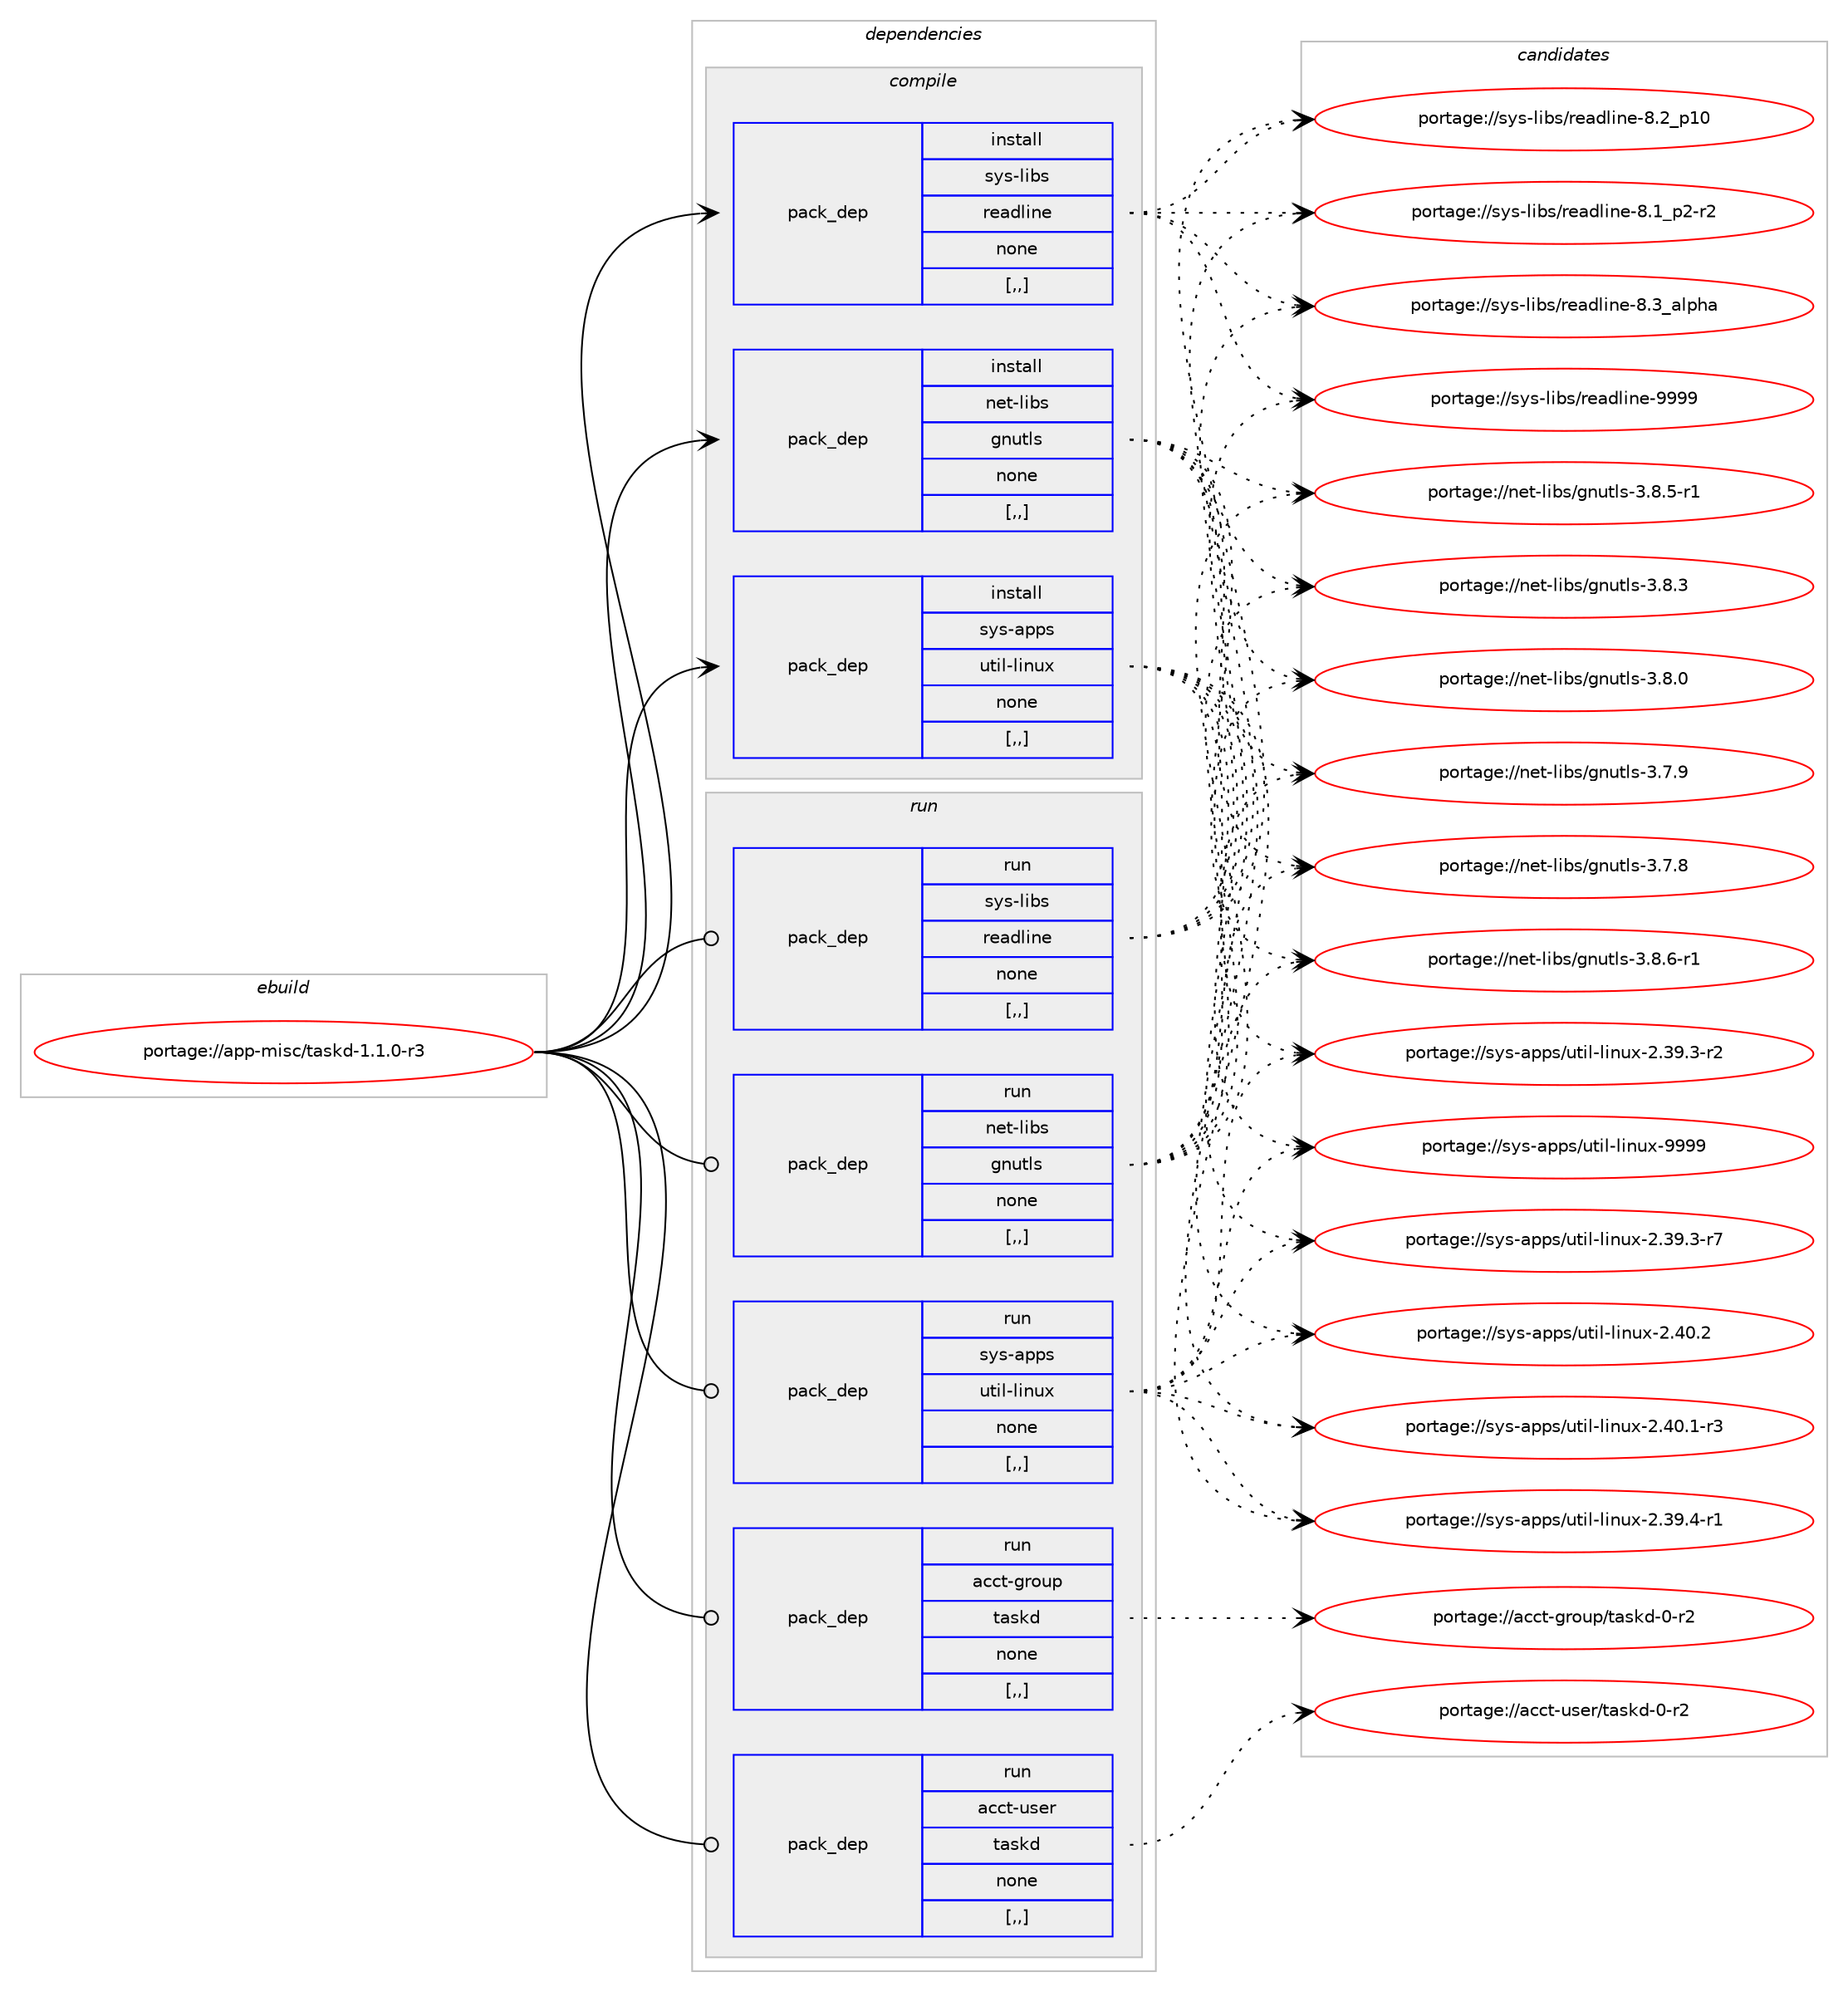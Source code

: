 digraph prolog {

# *************
# Graph options
# *************

newrank=true;
concentrate=true;
compound=true;
graph [rankdir=LR,fontname=Helvetica,fontsize=10,ranksep=1.5];#, ranksep=2.5, nodesep=0.2];
edge  [arrowhead=vee];
node  [fontname=Helvetica,fontsize=10];

# **********
# The ebuild
# **********

subgraph cluster_leftcol {
color=gray;
label=<<i>ebuild</i>>;
id [label="portage://app-misc/taskd-1.1.0-r3", color=red, width=4, href="../app-misc/taskd-1.1.0-r3.svg"];
}

# ****************
# The dependencies
# ****************

subgraph cluster_midcol {
color=gray;
label=<<i>dependencies</i>>;
subgraph cluster_compile {
fillcolor="#eeeeee";
style=filled;
label=<<i>compile</i>>;
subgraph pack31066 {
dependency44214 [label=<<TABLE BORDER="0" CELLBORDER="1" CELLSPACING="0" CELLPADDING="4" WIDTH="220"><TR><TD ROWSPAN="6" CELLPADDING="30">pack_dep</TD></TR><TR><TD WIDTH="110">install</TD></TR><TR><TD>net-libs</TD></TR><TR><TD>gnutls</TD></TR><TR><TD>none</TD></TR><TR><TD>[,,]</TD></TR></TABLE>>, shape=none, color=blue];
}
id:e -> dependency44214:w [weight=20,style="solid",arrowhead="vee"];
subgraph pack31067 {
dependency44215 [label=<<TABLE BORDER="0" CELLBORDER="1" CELLSPACING="0" CELLPADDING="4" WIDTH="220"><TR><TD ROWSPAN="6" CELLPADDING="30">pack_dep</TD></TR><TR><TD WIDTH="110">install</TD></TR><TR><TD>sys-apps</TD></TR><TR><TD>util-linux</TD></TR><TR><TD>none</TD></TR><TR><TD>[,,]</TD></TR></TABLE>>, shape=none, color=blue];
}
id:e -> dependency44215:w [weight=20,style="solid",arrowhead="vee"];
subgraph pack31068 {
dependency44216 [label=<<TABLE BORDER="0" CELLBORDER="1" CELLSPACING="0" CELLPADDING="4" WIDTH="220"><TR><TD ROWSPAN="6" CELLPADDING="30">pack_dep</TD></TR><TR><TD WIDTH="110">install</TD></TR><TR><TD>sys-libs</TD></TR><TR><TD>readline</TD></TR><TR><TD>none</TD></TR><TR><TD>[,,]</TD></TR></TABLE>>, shape=none, color=blue];
}
id:e -> dependency44216:w [weight=20,style="solid",arrowhead="vee"];
}
subgraph cluster_compileandrun {
fillcolor="#eeeeee";
style=filled;
label=<<i>compile and run</i>>;
}
subgraph cluster_run {
fillcolor="#eeeeee";
style=filled;
label=<<i>run</i>>;
subgraph pack31069 {
dependency44217 [label=<<TABLE BORDER="0" CELLBORDER="1" CELLSPACING="0" CELLPADDING="4" WIDTH="220"><TR><TD ROWSPAN="6" CELLPADDING="30">pack_dep</TD></TR><TR><TD WIDTH="110">run</TD></TR><TR><TD>acct-group</TD></TR><TR><TD>taskd</TD></TR><TR><TD>none</TD></TR><TR><TD>[,,]</TD></TR></TABLE>>, shape=none, color=blue];
}
id:e -> dependency44217:w [weight=20,style="solid",arrowhead="odot"];
subgraph pack31070 {
dependency44218 [label=<<TABLE BORDER="0" CELLBORDER="1" CELLSPACING="0" CELLPADDING="4" WIDTH="220"><TR><TD ROWSPAN="6" CELLPADDING="30">pack_dep</TD></TR><TR><TD WIDTH="110">run</TD></TR><TR><TD>acct-user</TD></TR><TR><TD>taskd</TD></TR><TR><TD>none</TD></TR><TR><TD>[,,]</TD></TR></TABLE>>, shape=none, color=blue];
}
id:e -> dependency44218:w [weight=20,style="solid",arrowhead="odot"];
subgraph pack31071 {
dependency44219 [label=<<TABLE BORDER="0" CELLBORDER="1" CELLSPACING="0" CELLPADDING="4" WIDTH="220"><TR><TD ROWSPAN="6" CELLPADDING="30">pack_dep</TD></TR><TR><TD WIDTH="110">run</TD></TR><TR><TD>net-libs</TD></TR><TR><TD>gnutls</TD></TR><TR><TD>none</TD></TR><TR><TD>[,,]</TD></TR></TABLE>>, shape=none, color=blue];
}
id:e -> dependency44219:w [weight=20,style="solid",arrowhead="odot"];
subgraph pack31072 {
dependency44220 [label=<<TABLE BORDER="0" CELLBORDER="1" CELLSPACING="0" CELLPADDING="4" WIDTH="220"><TR><TD ROWSPAN="6" CELLPADDING="30">pack_dep</TD></TR><TR><TD WIDTH="110">run</TD></TR><TR><TD>sys-apps</TD></TR><TR><TD>util-linux</TD></TR><TR><TD>none</TD></TR><TR><TD>[,,]</TD></TR></TABLE>>, shape=none, color=blue];
}
id:e -> dependency44220:w [weight=20,style="solid",arrowhead="odot"];
subgraph pack31073 {
dependency44221 [label=<<TABLE BORDER="0" CELLBORDER="1" CELLSPACING="0" CELLPADDING="4" WIDTH="220"><TR><TD ROWSPAN="6" CELLPADDING="30">pack_dep</TD></TR><TR><TD WIDTH="110">run</TD></TR><TR><TD>sys-libs</TD></TR><TR><TD>readline</TD></TR><TR><TD>none</TD></TR><TR><TD>[,,]</TD></TR></TABLE>>, shape=none, color=blue];
}
id:e -> dependency44221:w [weight=20,style="solid",arrowhead="odot"];
}
}

# **************
# The candidates
# **************

subgraph cluster_choices {
rank=same;
color=gray;
label=<<i>candidates</i>>;

subgraph choice31066 {
color=black;
nodesep=1;
choice1101011164510810598115471031101171161081154551465646544511449 [label="portage://net-libs/gnutls-3.8.6-r1", color=red, width=4,href="../net-libs/gnutls-3.8.6-r1.svg"];
choice1101011164510810598115471031101171161081154551465646534511449 [label="portage://net-libs/gnutls-3.8.5-r1", color=red, width=4,href="../net-libs/gnutls-3.8.5-r1.svg"];
choice110101116451081059811547103110117116108115455146564651 [label="portage://net-libs/gnutls-3.8.3", color=red, width=4,href="../net-libs/gnutls-3.8.3.svg"];
choice110101116451081059811547103110117116108115455146564648 [label="portage://net-libs/gnutls-3.8.0", color=red, width=4,href="../net-libs/gnutls-3.8.0.svg"];
choice110101116451081059811547103110117116108115455146554657 [label="portage://net-libs/gnutls-3.7.9", color=red, width=4,href="../net-libs/gnutls-3.7.9.svg"];
choice110101116451081059811547103110117116108115455146554656 [label="portage://net-libs/gnutls-3.7.8", color=red, width=4,href="../net-libs/gnutls-3.7.8.svg"];
dependency44214:e -> choice1101011164510810598115471031101171161081154551465646544511449:w [style=dotted,weight="100"];
dependency44214:e -> choice1101011164510810598115471031101171161081154551465646534511449:w [style=dotted,weight="100"];
dependency44214:e -> choice110101116451081059811547103110117116108115455146564651:w [style=dotted,weight="100"];
dependency44214:e -> choice110101116451081059811547103110117116108115455146564648:w [style=dotted,weight="100"];
dependency44214:e -> choice110101116451081059811547103110117116108115455146554657:w [style=dotted,weight="100"];
dependency44214:e -> choice110101116451081059811547103110117116108115455146554656:w [style=dotted,weight="100"];
}
subgraph choice31067 {
color=black;
nodesep=1;
choice115121115459711211211547117116105108451081051101171204557575757 [label="portage://sys-apps/util-linux-9999", color=red, width=4,href="../sys-apps/util-linux-9999.svg"];
choice1151211154597112112115471171161051084510810511011712045504652484650 [label="portage://sys-apps/util-linux-2.40.2", color=red, width=4,href="../sys-apps/util-linux-2.40.2.svg"];
choice11512111545971121121154711711610510845108105110117120455046524846494511451 [label="portage://sys-apps/util-linux-2.40.1-r3", color=red, width=4,href="../sys-apps/util-linux-2.40.1-r3.svg"];
choice11512111545971121121154711711610510845108105110117120455046515746524511449 [label="portage://sys-apps/util-linux-2.39.4-r1", color=red, width=4,href="../sys-apps/util-linux-2.39.4-r1.svg"];
choice11512111545971121121154711711610510845108105110117120455046515746514511455 [label="portage://sys-apps/util-linux-2.39.3-r7", color=red, width=4,href="../sys-apps/util-linux-2.39.3-r7.svg"];
choice11512111545971121121154711711610510845108105110117120455046515746514511450 [label="portage://sys-apps/util-linux-2.39.3-r2", color=red, width=4,href="../sys-apps/util-linux-2.39.3-r2.svg"];
dependency44215:e -> choice115121115459711211211547117116105108451081051101171204557575757:w [style=dotted,weight="100"];
dependency44215:e -> choice1151211154597112112115471171161051084510810511011712045504652484650:w [style=dotted,weight="100"];
dependency44215:e -> choice11512111545971121121154711711610510845108105110117120455046524846494511451:w [style=dotted,weight="100"];
dependency44215:e -> choice11512111545971121121154711711610510845108105110117120455046515746524511449:w [style=dotted,weight="100"];
dependency44215:e -> choice11512111545971121121154711711610510845108105110117120455046515746514511455:w [style=dotted,weight="100"];
dependency44215:e -> choice11512111545971121121154711711610510845108105110117120455046515746514511450:w [style=dotted,weight="100"];
}
subgraph choice31068 {
color=black;
nodesep=1;
choice115121115451081059811547114101971001081051101014557575757 [label="portage://sys-libs/readline-9999", color=red, width=4,href="../sys-libs/readline-9999.svg"];
choice1151211154510810598115471141019710010810511010145564651959710811210497 [label="portage://sys-libs/readline-8.3_alpha", color=red, width=4,href="../sys-libs/readline-8.3_alpha.svg"];
choice1151211154510810598115471141019710010810511010145564650951124948 [label="portage://sys-libs/readline-8.2_p10", color=red, width=4,href="../sys-libs/readline-8.2_p10.svg"];
choice115121115451081059811547114101971001081051101014556464995112504511450 [label="portage://sys-libs/readline-8.1_p2-r2", color=red, width=4,href="../sys-libs/readline-8.1_p2-r2.svg"];
dependency44216:e -> choice115121115451081059811547114101971001081051101014557575757:w [style=dotted,weight="100"];
dependency44216:e -> choice1151211154510810598115471141019710010810511010145564651959710811210497:w [style=dotted,weight="100"];
dependency44216:e -> choice1151211154510810598115471141019710010810511010145564650951124948:w [style=dotted,weight="100"];
dependency44216:e -> choice115121115451081059811547114101971001081051101014556464995112504511450:w [style=dotted,weight="100"];
}
subgraph choice31069 {
color=black;
nodesep=1;
choice97999911645103114111117112471169711510710045484511450 [label="portage://acct-group/taskd-0-r2", color=red, width=4,href="../acct-group/taskd-0-r2.svg"];
dependency44217:e -> choice97999911645103114111117112471169711510710045484511450:w [style=dotted,weight="100"];
}
subgraph choice31070 {
color=black;
nodesep=1;
choice97999911645117115101114471169711510710045484511450 [label="portage://acct-user/taskd-0-r2", color=red, width=4,href="../acct-user/taskd-0-r2.svg"];
dependency44218:e -> choice97999911645117115101114471169711510710045484511450:w [style=dotted,weight="100"];
}
subgraph choice31071 {
color=black;
nodesep=1;
choice1101011164510810598115471031101171161081154551465646544511449 [label="portage://net-libs/gnutls-3.8.6-r1", color=red, width=4,href="../net-libs/gnutls-3.8.6-r1.svg"];
choice1101011164510810598115471031101171161081154551465646534511449 [label="portage://net-libs/gnutls-3.8.5-r1", color=red, width=4,href="../net-libs/gnutls-3.8.5-r1.svg"];
choice110101116451081059811547103110117116108115455146564651 [label="portage://net-libs/gnutls-3.8.3", color=red, width=4,href="../net-libs/gnutls-3.8.3.svg"];
choice110101116451081059811547103110117116108115455146564648 [label="portage://net-libs/gnutls-3.8.0", color=red, width=4,href="../net-libs/gnutls-3.8.0.svg"];
choice110101116451081059811547103110117116108115455146554657 [label="portage://net-libs/gnutls-3.7.9", color=red, width=4,href="../net-libs/gnutls-3.7.9.svg"];
choice110101116451081059811547103110117116108115455146554656 [label="portage://net-libs/gnutls-3.7.8", color=red, width=4,href="../net-libs/gnutls-3.7.8.svg"];
dependency44219:e -> choice1101011164510810598115471031101171161081154551465646544511449:w [style=dotted,weight="100"];
dependency44219:e -> choice1101011164510810598115471031101171161081154551465646534511449:w [style=dotted,weight="100"];
dependency44219:e -> choice110101116451081059811547103110117116108115455146564651:w [style=dotted,weight="100"];
dependency44219:e -> choice110101116451081059811547103110117116108115455146564648:w [style=dotted,weight="100"];
dependency44219:e -> choice110101116451081059811547103110117116108115455146554657:w [style=dotted,weight="100"];
dependency44219:e -> choice110101116451081059811547103110117116108115455146554656:w [style=dotted,weight="100"];
}
subgraph choice31072 {
color=black;
nodesep=1;
choice115121115459711211211547117116105108451081051101171204557575757 [label="portage://sys-apps/util-linux-9999", color=red, width=4,href="../sys-apps/util-linux-9999.svg"];
choice1151211154597112112115471171161051084510810511011712045504652484650 [label="portage://sys-apps/util-linux-2.40.2", color=red, width=4,href="../sys-apps/util-linux-2.40.2.svg"];
choice11512111545971121121154711711610510845108105110117120455046524846494511451 [label="portage://sys-apps/util-linux-2.40.1-r3", color=red, width=4,href="../sys-apps/util-linux-2.40.1-r3.svg"];
choice11512111545971121121154711711610510845108105110117120455046515746524511449 [label="portage://sys-apps/util-linux-2.39.4-r1", color=red, width=4,href="../sys-apps/util-linux-2.39.4-r1.svg"];
choice11512111545971121121154711711610510845108105110117120455046515746514511455 [label="portage://sys-apps/util-linux-2.39.3-r7", color=red, width=4,href="../sys-apps/util-linux-2.39.3-r7.svg"];
choice11512111545971121121154711711610510845108105110117120455046515746514511450 [label="portage://sys-apps/util-linux-2.39.3-r2", color=red, width=4,href="../sys-apps/util-linux-2.39.3-r2.svg"];
dependency44220:e -> choice115121115459711211211547117116105108451081051101171204557575757:w [style=dotted,weight="100"];
dependency44220:e -> choice1151211154597112112115471171161051084510810511011712045504652484650:w [style=dotted,weight="100"];
dependency44220:e -> choice11512111545971121121154711711610510845108105110117120455046524846494511451:w [style=dotted,weight="100"];
dependency44220:e -> choice11512111545971121121154711711610510845108105110117120455046515746524511449:w [style=dotted,weight="100"];
dependency44220:e -> choice11512111545971121121154711711610510845108105110117120455046515746514511455:w [style=dotted,weight="100"];
dependency44220:e -> choice11512111545971121121154711711610510845108105110117120455046515746514511450:w [style=dotted,weight="100"];
}
subgraph choice31073 {
color=black;
nodesep=1;
choice115121115451081059811547114101971001081051101014557575757 [label="portage://sys-libs/readline-9999", color=red, width=4,href="../sys-libs/readline-9999.svg"];
choice1151211154510810598115471141019710010810511010145564651959710811210497 [label="portage://sys-libs/readline-8.3_alpha", color=red, width=4,href="../sys-libs/readline-8.3_alpha.svg"];
choice1151211154510810598115471141019710010810511010145564650951124948 [label="portage://sys-libs/readline-8.2_p10", color=red, width=4,href="../sys-libs/readline-8.2_p10.svg"];
choice115121115451081059811547114101971001081051101014556464995112504511450 [label="portage://sys-libs/readline-8.1_p2-r2", color=red, width=4,href="../sys-libs/readline-8.1_p2-r2.svg"];
dependency44221:e -> choice115121115451081059811547114101971001081051101014557575757:w [style=dotted,weight="100"];
dependency44221:e -> choice1151211154510810598115471141019710010810511010145564651959710811210497:w [style=dotted,weight="100"];
dependency44221:e -> choice1151211154510810598115471141019710010810511010145564650951124948:w [style=dotted,weight="100"];
dependency44221:e -> choice115121115451081059811547114101971001081051101014556464995112504511450:w [style=dotted,weight="100"];
}
}

}
